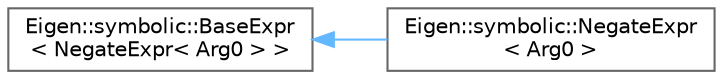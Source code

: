 digraph "Graphical Class Hierarchy"
{
 // LATEX_PDF_SIZE
  bgcolor="transparent";
  edge [fontname=Helvetica,fontsize=10,labelfontname=Helvetica,labelfontsize=10];
  node [fontname=Helvetica,fontsize=10,shape=box,height=0.2,width=0.4];
  rankdir="LR";
  Node0 [id="Node000000",label="Eigen::symbolic::BaseExpr\l\< NegateExpr\< Arg0 \> \>",height=0.2,width=0.4,color="grey40", fillcolor="white", style="filled",URL="$classEigen_1_1symbolic_1_1BaseExpr.html",tooltip=" "];
  Node0 -> Node1 [id="edge1308_Node000000_Node000001",dir="back",color="steelblue1",style="solid",tooltip=" "];
  Node1 [id="Node000001",label="Eigen::symbolic::NegateExpr\l\< Arg0 \>",height=0.2,width=0.4,color="grey40", fillcolor="white", style="filled",URL="$classEigen_1_1symbolic_1_1NegateExpr.html",tooltip=" "];
}
